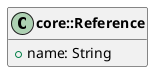 @startuml

!startsub Layout

skinparam linetype ortho
skinparam Nodesep 120

skinparam class {
    FontStyle bold
}
hide empty members

!endsub


!startsub Refs
	class core::Reference {
	    +name: String
	}
!endsub

@enduml